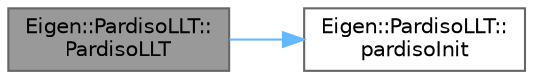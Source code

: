digraph "Eigen::PardisoLLT::PardisoLLT"
{
 // LATEX_PDF_SIZE
  bgcolor="transparent";
  edge [fontname=Helvetica,fontsize=10,labelfontname=Helvetica,labelfontsize=10];
  node [fontname=Helvetica,fontsize=10,shape=box,height=0.2,width=0.4];
  rankdir="LR";
  Node1 [id="Node000001",label="Eigen::PardisoLLT::\lPardisoLLT",height=0.2,width=0.4,color="gray40", fillcolor="grey60", style="filled", fontcolor="black",tooltip=" "];
  Node1 -> Node2 [id="edge1_Node000001_Node000002",color="steelblue1",style="solid",tooltip=" "];
  Node2 [id="Node000002",label="Eigen::PardisoLLT::\lpardisoInit",height=0.2,width=0.4,color="grey40", fillcolor="white", style="filled",URL="$class_eigen_1_1_pardiso_l_l_t.html#afb26286aa364ea03a7829b6cb8c63fd4",tooltip=" "];
}
